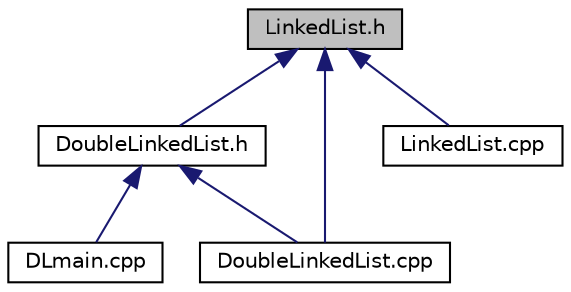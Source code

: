 digraph "LinkedList.h"
{
  edge [fontname="Helvetica",fontsize="10",labelfontname="Helvetica",labelfontsize="10"];
  node [fontname="Helvetica",fontsize="10",shape=record];
  Node1 [label="LinkedList.h",height=0.2,width=0.4,color="black", fillcolor="grey75", style="filled", fontcolor="black"];
  Node1 -> Node2 [dir="back",color="midnightblue",fontsize="10",style="solid",fontname="Helvetica"];
  Node2 [label="DoubleLinkedList.h",height=0.2,width=0.4,color="black", fillcolor="white", style="filled",URL="$DoubleLinkedList_8h.html"];
  Node2 -> Node3 [dir="back",color="midnightblue",fontsize="10",style="solid",fontname="Helvetica"];
  Node3 [label="DLmain.cpp",height=0.2,width=0.4,color="black", fillcolor="white", style="filled",URL="$DLmain_8cpp.html"];
  Node2 -> Node4 [dir="back",color="midnightblue",fontsize="10",style="solid",fontname="Helvetica"];
  Node4 [label="DoubleLinkedList.cpp",height=0.2,width=0.4,color="black", fillcolor="white", style="filled",URL="$DoubleLinkedList_8cpp.html"];
  Node1 -> Node4 [dir="back",color="midnightblue",fontsize="10",style="solid",fontname="Helvetica"];
  Node1 -> Node5 [dir="back",color="midnightblue",fontsize="10",style="solid",fontname="Helvetica"];
  Node5 [label="LinkedList.cpp",height=0.2,width=0.4,color="black", fillcolor="white", style="filled",URL="$LinkedList_8cpp.html"];
}
